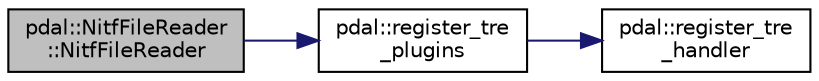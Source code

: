 digraph "pdal::NitfFileReader::NitfFileReader"
{
  edge [fontname="Helvetica",fontsize="10",labelfontname="Helvetica",labelfontsize="10"];
  node [fontname="Helvetica",fontsize="10",shape=record];
  rankdir="LR";
  Node1 [label="pdal::NitfFileReader\l::NitfFileReader",height=0.2,width=0.4,color="black", fillcolor="grey75", style="filled", fontcolor="black"];
  Node1 -> Node2 [color="midnightblue",fontsize="10",style="solid",fontname="Helvetica"];
  Node2 [label="pdal::register_tre\l_plugins",height=0.2,width=0.4,color="black", fillcolor="white", style="filled",URL="$namespacepdal.html#a1c6c3e9cb18879d413da22948a3c7255"];
  Node2 -> Node3 [color="midnightblue",fontsize="10",style="solid",fontname="Helvetica"];
  Node3 [label="pdal::register_tre\l_handler",height=0.2,width=0.4,color="black", fillcolor="white", style="filled",URL="$namespacepdal.html#a3e6add2fe3eb5cdef037667cee3059f4"];
}
